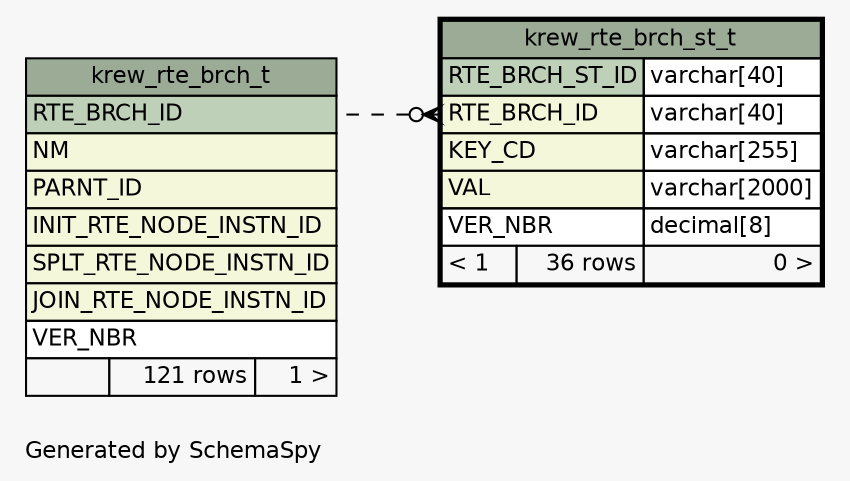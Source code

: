 // dot 2.28.0 on Mac OS X 10.7.2
// SchemaSpy rev 590
digraph "impliedTwoDegreesRelationshipsDiagram" {
  graph [
    rankdir="RL"
    bgcolor="#f7f7f7"
    label="\nGenerated by SchemaSpy"
    labeljust="l"
    nodesep="0.18"
    ranksep="0.46"
    fontname="Helvetica"
    fontsize="11"
  ];
  node [
    fontname="Helvetica"
    fontsize="11"
    shape="plaintext"
  ];
  edge [
    arrowsize="0.8"
  ];
  "krew_rte_brch_st_t":"RTE_BRCH_ID":w -> "krew_rte_brch_t":"RTE_BRCH_ID":e [arrowhead=none dir=back arrowtail=crowodot style=dashed];
  "krew_rte_brch_st_t" [
    label=<
    <TABLE BORDER="2" CELLBORDER="1" CELLSPACING="0" BGCOLOR="#ffffff">
      <TR><TD COLSPAN="3" BGCOLOR="#9bab96" ALIGN="CENTER">krew_rte_brch_st_t</TD></TR>
      <TR><TD PORT="RTE_BRCH_ST_ID" COLSPAN="2" BGCOLOR="#bed1b8" ALIGN="LEFT">RTE_BRCH_ST_ID</TD><TD PORT="RTE_BRCH_ST_ID.type" ALIGN="LEFT">varchar[40]</TD></TR>
      <TR><TD PORT="RTE_BRCH_ID" COLSPAN="2" BGCOLOR="#f4f7da" ALIGN="LEFT">RTE_BRCH_ID</TD><TD PORT="RTE_BRCH_ID.type" ALIGN="LEFT">varchar[40]</TD></TR>
      <TR><TD PORT="KEY_CD" COLSPAN="2" BGCOLOR="#f4f7da" ALIGN="LEFT">KEY_CD</TD><TD PORT="KEY_CD.type" ALIGN="LEFT">varchar[255]</TD></TR>
      <TR><TD PORT="VAL" COLSPAN="2" BGCOLOR="#f4f7da" ALIGN="LEFT">VAL</TD><TD PORT="VAL.type" ALIGN="LEFT">varchar[2000]</TD></TR>
      <TR><TD PORT="VER_NBR" COLSPAN="2" ALIGN="LEFT">VER_NBR</TD><TD PORT="VER_NBR.type" ALIGN="LEFT">decimal[8]</TD></TR>
      <TR><TD ALIGN="LEFT" BGCOLOR="#f7f7f7">&lt; 1</TD><TD ALIGN="RIGHT" BGCOLOR="#f7f7f7">36 rows</TD><TD ALIGN="RIGHT" BGCOLOR="#f7f7f7">0 &gt;</TD></TR>
    </TABLE>>
    URL="krew_rte_brch_st_t.html"
    tooltip="krew_rte_brch_st_t"
  ];
  "krew_rte_brch_t" [
    label=<
    <TABLE BORDER="0" CELLBORDER="1" CELLSPACING="0" BGCOLOR="#ffffff">
      <TR><TD COLSPAN="3" BGCOLOR="#9bab96" ALIGN="CENTER">krew_rte_brch_t</TD></TR>
      <TR><TD PORT="RTE_BRCH_ID" COLSPAN="3" BGCOLOR="#bed1b8" ALIGN="LEFT">RTE_BRCH_ID</TD></TR>
      <TR><TD PORT="NM" COLSPAN="3" BGCOLOR="#f4f7da" ALIGN="LEFT">NM</TD></TR>
      <TR><TD PORT="PARNT_ID" COLSPAN="3" BGCOLOR="#f4f7da" ALIGN="LEFT">PARNT_ID</TD></TR>
      <TR><TD PORT="INIT_RTE_NODE_INSTN_ID" COLSPAN="3" BGCOLOR="#f4f7da" ALIGN="LEFT">INIT_RTE_NODE_INSTN_ID</TD></TR>
      <TR><TD PORT="SPLT_RTE_NODE_INSTN_ID" COLSPAN="3" BGCOLOR="#f4f7da" ALIGN="LEFT">SPLT_RTE_NODE_INSTN_ID</TD></TR>
      <TR><TD PORT="JOIN_RTE_NODE_INSTN_ID" COLSPAN="3" BGCOLOR="#f4f7da" ALIGN="LEFT">JOIN_RTE_NODE_INSTN_ID</TD></TR>
      <TR><TD PORT="VER_NBR" COLSPAN="3" ALIGN="LEFT">VER_NBR</TD></TR>
      <TR><TD ALIGN="LEFT" BGCOLOR="#f7f7f7">  </TD><TD ALIGN="RIGHT" BGCOLOR="#f7f7f7">121 rows</TD><TD ALIGN="RIGHT" BGCOLOR="#f7f7f7">1 &gt;</TD></TR>
    </TABLE>>
    URL="krew_rte_brch_t.html"
    tooltip="krew_rte_brch_t"
  ];
}
